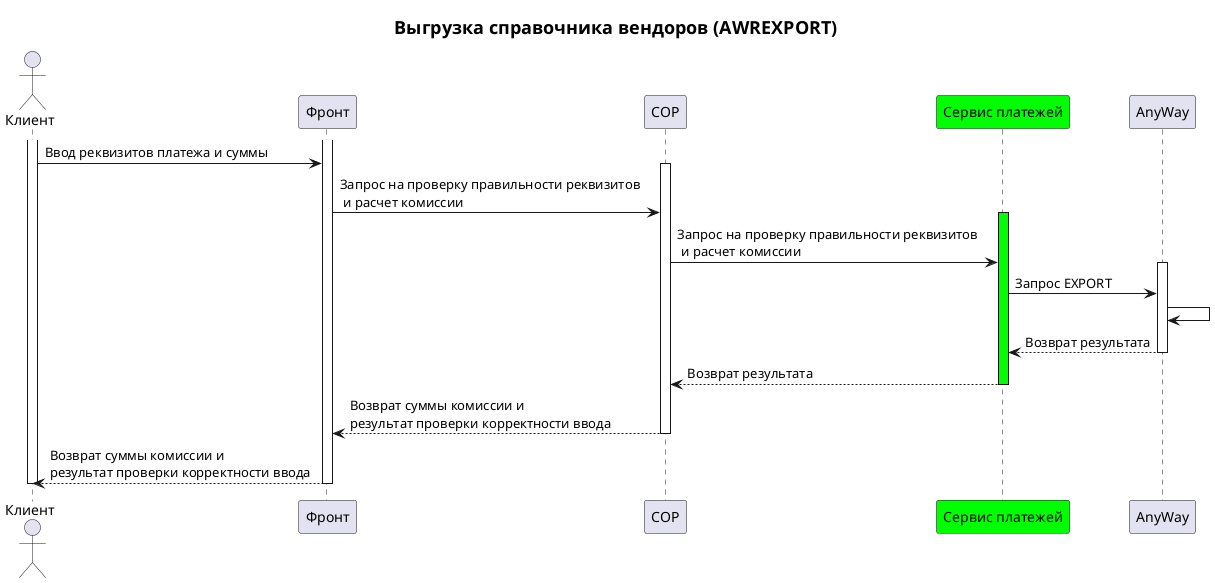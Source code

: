 @startuml
title = Выгрузка справочника вендоров (AWREXPORT)
actor "Клиент"              as Item1  order 10 
participant "Фронт"              as Item2  order 20 
participant "СОР"              as Item3  order 30 
participant "Сервис платежей"              as Item4  order 40 #00FF00
participant "AnyWay"              as Item5  order 50 
  activate Item1 
  activate Item2 
  Item1 -> Item2 : Ввод реквизитов платежа и суммы
  activate Item3 
  Item2 -> Item3 : Запрос на проверку правильности реквизитов \n и расчет комиссии
  activate Item4 #00FF00
  Item3 -> Item4 : Запрос на проверку правильности реквизитов \n и расчет комиссии
  activate Item5 
  Item4 -> Item5 : Запрос EXPORT
  Item5 -> Item5
  Item5 --> Item4 : Возврат результата
  deactivate Item5
  Item4 --> Item3 : Возврат результата
  deactivate Item4
  Item3 --> Item2 : Возврат суммы комиссии и \nрезультат проверки корректности ввода
  deactivate Item3
  Item2 --> Item1 : Возврат суммы комиссии и \nрезультат проверки корректности ввода
  deactivate Item2
  deactivate Item1
@enduml

